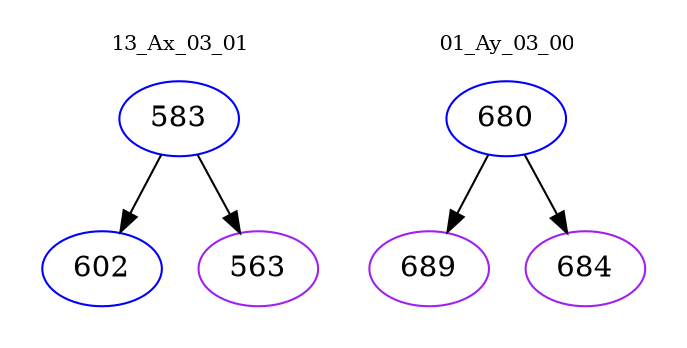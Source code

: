digraph{
subgraph cluster_0 {
color = white
label = "13_Ax_03_01";
fontsize=10;
T0_583 [label="583", color="blue"]
T0_583 -> T0_602 [color="black"]
T0_602 [label="602", color="blue"]
T0_583 -> T0_563 [color="black"]
T0_563 [label="563", color="purple"]
}
subgraph cluster_1 {
color = white
label = "01_Ay_03_00";
fontsize=10;
T1_680 [label="680", color="blue"]
T1_680 -> T1_689 [color="black"]
T1_689 [label="689", color="purple"]
T1_680 -> T1_684 [color="black"]
T1_684 [label="684", color="purple"]
}
}
